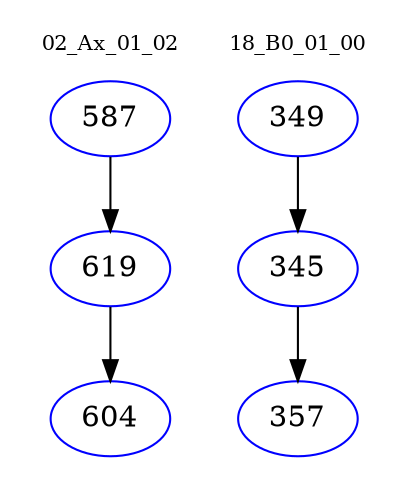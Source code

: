 digraph{
subgraph cluster_0 {
color = white
label = "02_Ax_01_02";
fontsize=10;
T0_587 [label="587", color="blue"]
T0_587 -> T0_619 [color="black"]
T0_619 [label="619", color="blue"]
T0_619 -> T0_604 [color="black"]
T0_604 [label="604", color="blue"]
}
subgraph cluster_1 {
color = white
label = "18_B0_01_00";
fontsize=10;
T1_349 [label="349", color="blue"]
T1_349 -> T1_345 [color="black"]
T1_345 [label="345", color="blue"]
T1_345 -> T1_357 [color="black"]
T1_357 [label="357", color="blue"]
}
}
